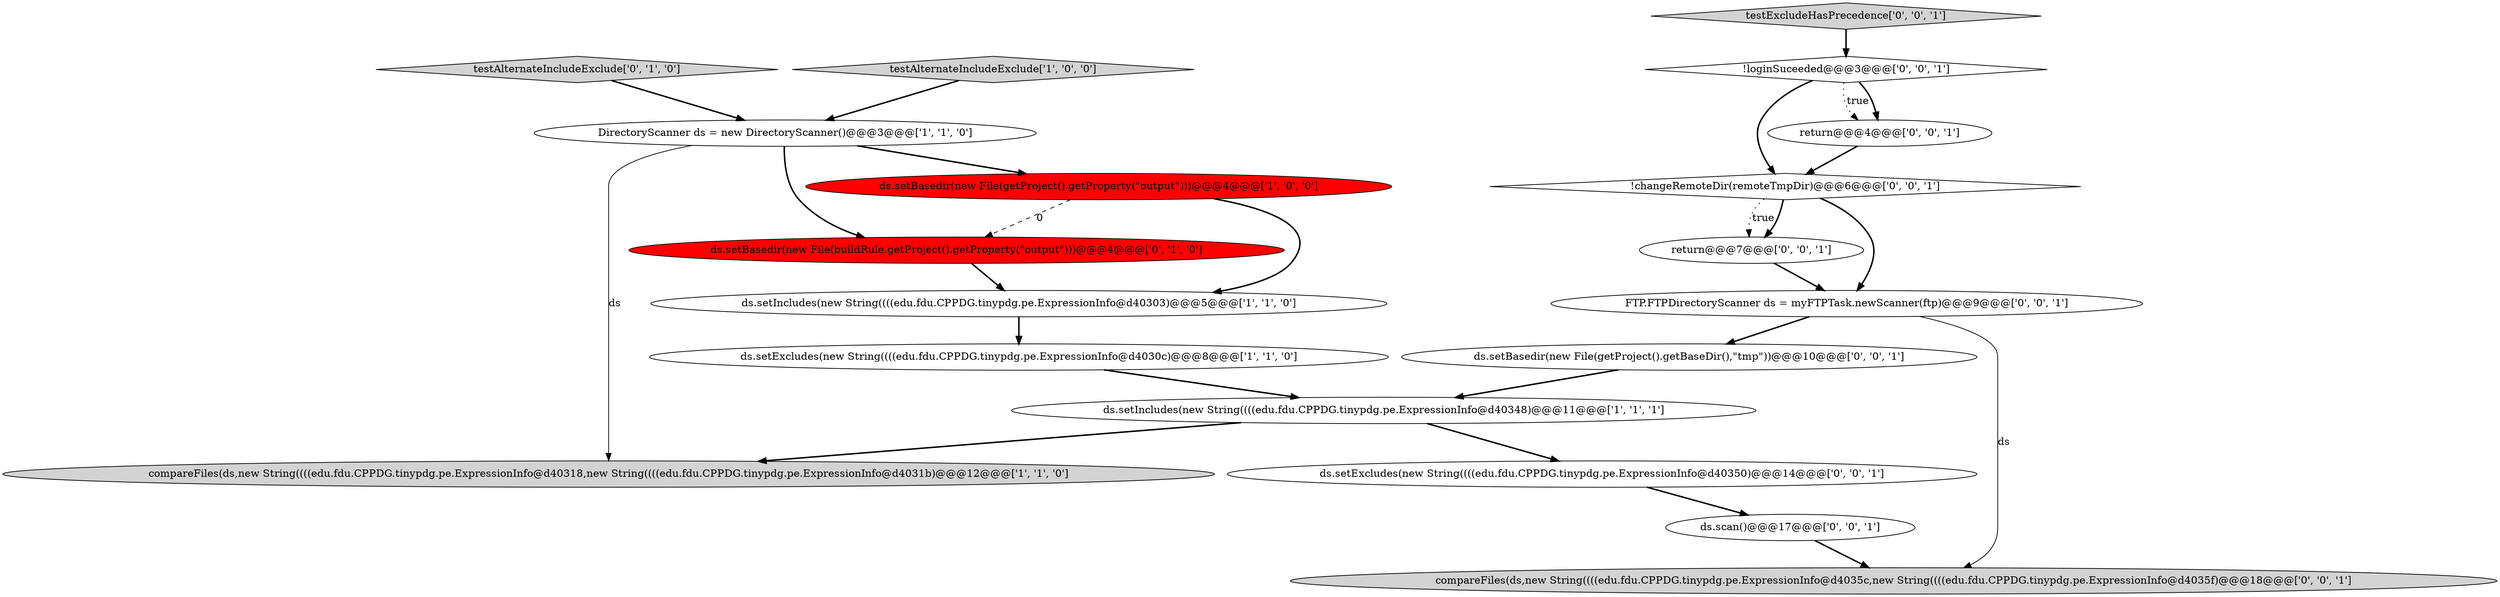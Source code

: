 digraph {
9 [style = filled, label = "return@@@7@@@['0', '0', '1']", fillcolor = white, shape = ellipse image = "AAA0AAABBB3BBB"];
6 [style = filled, label = "ds.setIncludes(new String((((edu.fdu.CPPDG.tinypdg.pe.ExpressionInfo@d40303)@@@5@@@['1', '1', '0']", fillcolor = white, shape = ellipse image = "AAA0AAABBB1BBB"];
13 [style = filled, label = "FTP.FTPDirectoryScanner ds = myFTPTask.newScanner(ftp)@@@9@@@['0', '0', '1']", fillcolor = white, shape = ellipse image = "AAA0AAABBB3BBB"];
18 [style = filled, label = "!changeRemoteDir(remoteTmpDir)@@@6@@@['0', '0', '1']", fillcolor = white, shape = diamond image = "AAA0AAABBB3BBB"];
4 [style = filled, label = "ds.setIncludes(new String((((edu.fdu.CPPDG.tinypdg.pe.ExpressionInfo@d40348)@@@11@@@['1', '1', '1']", fillcolor = white, shape = ellipse image = "AAA0AAABBB1BBB"];
8 [style = filled, label = "testAlternateIncludeExclude['0', '1', '0']", fillcolor = lightgray, shape = diamond image = "AAA0AAABBB2BBB"];
11 [style = filled, label = "!loginSuceeded@@@3@@@['0', '0', '1']", fillcolor = white, shape = diamond image = "AAA0AAABBB3BBB"];
12 [style = filled, label = "testExcludeHasPrecedence['0', '0', '1']", fillcolor = lightgray, shape = diamond image = "AAA0AAABBB3BBB"];
1 [style = filled, label = "compareFiles(ds,new String((((edu.fdu.CPPDG.tinypdg.pe.ExpressionInfo@d40318,new String((((edu.fdu.CPPDG.tinypdg.pe.ExpressionInfo@d4031b)@@@12@@@['1', '1', '0']", fillcolor = lightgray, shape = ellipse image = "AAA0AAABBB1BBB"];
3 [style = filled, label = "DirectoryScanner ds = new DirectoryScanner()@@@3@@@['1', '1', '0']", fillcolor = white, shape = ellipse image = "AAA0AAABBB1BBB"];
10 [style = filled, label = "ds.scan()@@@17@@@['0', '0', '1']", fillcolor = white, shape = ellipse image = "AAA0AAABBB3BBB"];
14 [style = filled, label = "ds.setExcludes(new String((((edu.fdu.CPPDG.tinypdg.pe.ExpressionInfo@d40350)@@@14@@@['0', '0', '1']", fillcolor = white, shape = ellipse image = "AAA0AAABBB3BBB"];
15 [style = filled, label = "ds.setBasedir(new File(getProject().getBaseDir(),\"tmp\"))@@@10@@@['0', '0', '1']", fillcolor = white, shape = ellipse image = "AAA0AAABBB3BBB"];
16 [style = filled, label = "compareFiles(ds,new String((((edu.fdu.CPPDG.tinypdg.pe.ExpressionInfo@d4035c,new String((((edu.fdu.CPPDG.tinypdg.pe.ExpressionInfo@d4035f)@@@18@@@['0', '0', '1']", fillcolor = lightgray, shape = ellipse image = "AAA0AAABBB3BBB"];
7 [style = filled, label = "ds.setBasedir(new File(buildRule.getProject().getProperty(\"output\")))@@@4@@@['0', '1', '0']", fillcolor = red, shape = ellipse image = "AAA1AAABBB2BBB"];
0 [style = filled, label = "ds.setBasedir(new File(getProject().getProperty(\"output\")))@@@4@@@['1', '0', '0']", fillcolor = red, shape = ellipse image = "AAA1AAABBB1BBB"];
2 [style = filled, label = "testAlternateIncludeExclude['1', '0', '0']", fillcolor = lightgray, shape = diamond image = "AAA0AAABBB1BBB"];
5 [style = filled, label = "ds.setExcludes(new String((((edu.fdu.CPPDG.tinypdg.pe.ExpressionInfo@d4030c)@@@8@@@['1', '1', '0']", fillcolor = white, shape = ellipse image = "AAA0AAABBB1BBB"];
17 [style = filled, label = "return@@@4@@@['0', '0', '1']", fillcolor = white, shape = ellipse image = "AAA0AAABBB3BBB"];
13->16 [style = solid, label="ds"];
4->14 [style = bold, label=""];
0->6 [style = bold, label=""];
2->3 [style = bold, label=""];
8->3 [style = bold, label=""];
12->11 [style = bold, label=""];
11->17 [style = dotted, label="true"];
14->10 [style = bold, label=""];
3->1 [style = solid, label="ds"];
11->18 [style = bold, label=""];
3->0 [style = bold, label=""];
6->5 [style = bold, label=""];
10->16 [style = bold, label=""];
3->7 [style = bold, label=""];
5->4 [style = bold, label=""];
7->6 [style = bold, label=""];
18->9 [style = dotted, label="true"];
15->4 [style = bold, label=""];
18->9 [style = bold, label=""];
18->13 [style = bold, label=""];
11->17 [style = bold, label=""];
4->1 [style = bold, label=""];
13->15 [style = bold, label=""];
0->7 [style = dashed, label="0"];
17->18 [style = bold, label=""];
9->13 [style = bold, label=""];
}
